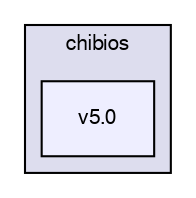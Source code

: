 digraph "sw/airborne/boards/px4fmu/chibios/v5.0" {
  compound=true
  node [ fontsize="10", fontname="FreeSans"];
  edge [ labelfontsize="10", labelfontname="FreeSans"];
  subgraph clusterdir_8f7644de6504f8dfc06338574588c3b1 {
    graph [ bgcolor="#ddddee", pencolor="black", label="chibios" fontname="FreeSans", fontsize="10", URL="dir_8f7644de6504f8dfc06338574588c3b1.html"]
  dir_2de08c0ea4a97629dd31f0c7e4813c98 [shape=box, label="v5.0", style="filled", fillcolor="#eeeeff", pencolor="black", URL="dir_2de08c0ea4a97629dd31f0c7e4813c98.html"];
  }
}
